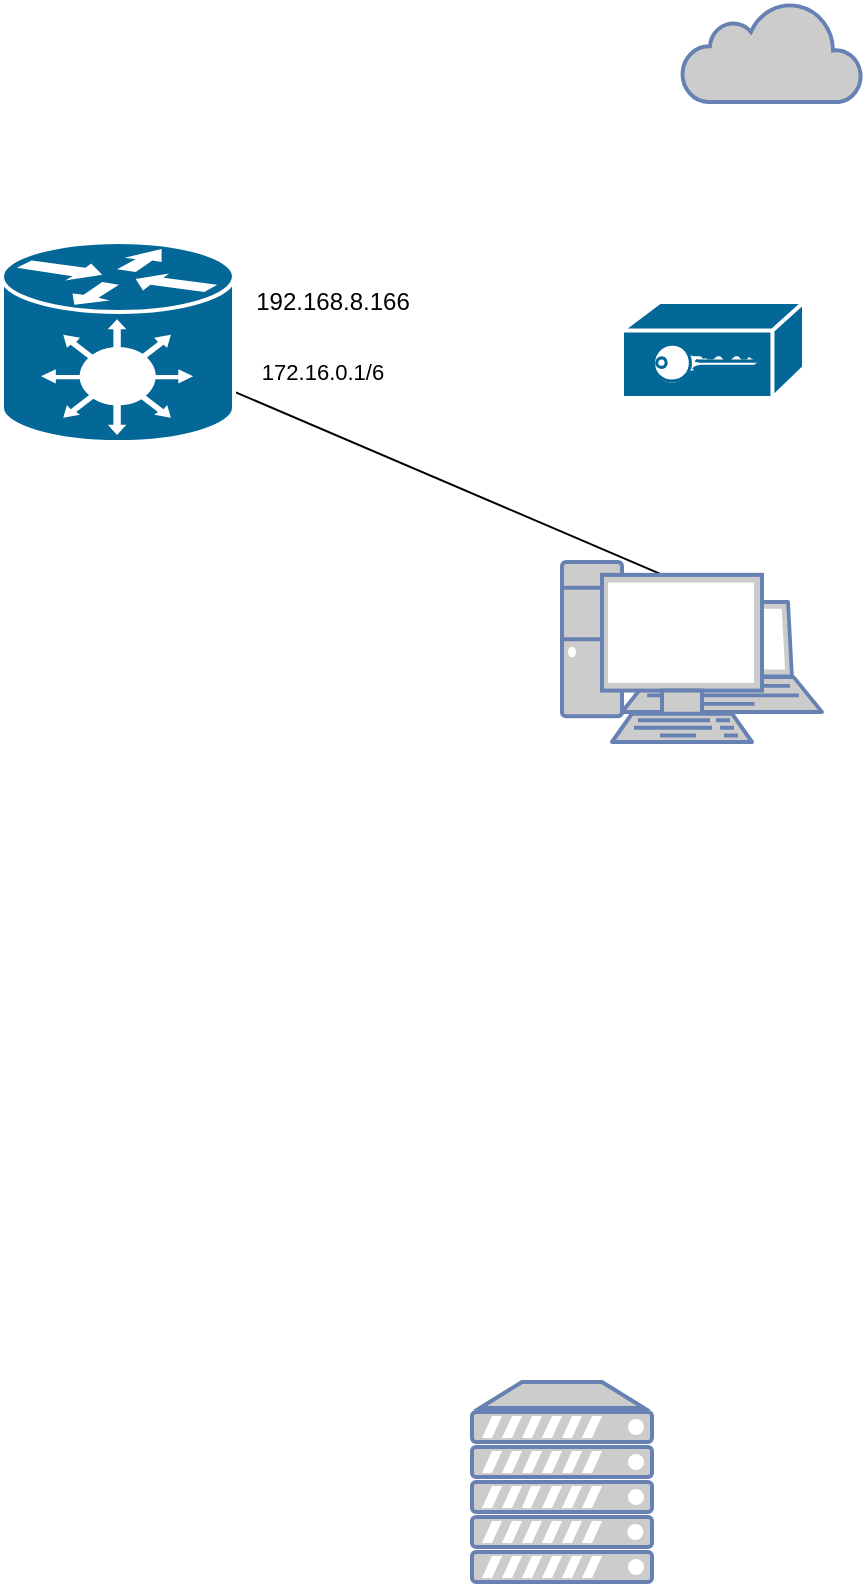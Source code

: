<mxfile version="13.9.9" type="github">
  <diagram name="Page-1" id="55a83fd1-7818-8e21-69c5-c3457e3827bb">
    <mxGraphModel dx="782" dy="404" grid="1" gridSize="10" guides="1" tooltips="1" connect="1" arrows="1" fold="1" page="1" pageScale="1" pageWidth="1169" pageHeight="827" background="#ffffff" math="0" shadow="0">
      <root>
        <mxCell id="0" />
        <mxCell id="1" parent="0" />
        <mxCell id="G7csEVz0UXpxjY1oYoXJ-6" value="" style="fontColor=#0066CC;verticalAlign=top;verticalLabelPosition=bottom;labelPosition=center;align=center;html=1;outlineConnect=0;fillColor=#CCCCCC;strokeColor=#6881B3;gradientColor=none;gradientDirection=north;strokeWidth=2;shape=mxgraph.networks.laptop;" vertex="1" parent="1">
          <mxGeometry x="660" y="350" width="100" height="55" as="geometry" />
        </mxCell>
        <mxCell id="G7csEVz0UXpxjY1oYoXJ-8" value="" style="fontColor=#0066CC;verticalAlign=top;verticalLabelPosition=bottom;labelPosition=center;align=center;html=1;outlineConnect=0;fillColor=#CCCCCC;strokeColor=#6881B3;gradientColor=none;gradientDirection=north;strokeWidth=2;shape=mxgraph.networks.server;" vertex="1" parent="1">
          <mxGeometry x="585" y="740" width="90" height="100" as="geometry" />
        </mxCell>
        <mxCell id="G7csEVz0UXpxjY1oYoXJ-17" style="orthogonalLoop=1;jettySize=auto;html=1;exitX=0.5;exitY=0.07;exitDx=0;exitDy=0;exitPerimeter=0;endArrow=oval;endFill=1;shadow=0;sketch=0;rounded=0;endSize=0;startSize=0;startArrow=oval;startFill=1;" edge="1" parent="1" source="G7csEVz0UXpxjY1oYoXJ-18" target="G7csEVz0UXpxjY1oYoXJ-20">
          <mxGeometry relative="1" as="geometry">
            <mxPoint x="480" y="240" as="targetPoint" />
          </mxGeometry>
        </mxCell>
        <mxCell id="G7csEVz0UXpxjY1oYoXJ-18" value="" style="fontColor=#0066CC;verticalAlign=top;verticalLabelPosition=bottom;labelPosition=center;align=center;html=1;outlineConnect=0;fillColor=#CCCCCC;strokeColor=#6881B3;gradientColor=none;gradientDirection=north;strokeWidth=2;shape=mxgraph.networks.pc;" vertex="1" parent="1">
          <mxGeometry x="630" y="330" width="100" height="90" as="geometry" />
        </mxCell>
        <mxCell id="G7csEVz0UXpxjY1oYoXJ-19" value="" style="html=1;outlineConnect=0;fillColor=#CCCCCC;strokeColor=#6881B3;gradientColor=none;gradientDirection=north;strokeWidth=2;shape=mxgraph.networks.cloud;fontColor=#ffffff;" vertex="1" parent="1">
          <mxGeometry x="690" y="50" width="90" height="50" as="geometry" />
        </mxCell>
        <mxCell id="G7csEVz0UXpxjY1oYoXJ-20" value="" style="shape=mxgraph.cisco.hubs_and_gateways.generic_gateway;html=1;pointerEvents=1;dashed=0;fillColor=#036897;strokeColor=#ffffff;strokeWidth=2;verticalLabelPosition=bottom;verticalAlign=top;align=center;outlineConnect=0;" vertex="1" parent="1">
          <mxGeometry x="350" y="170" width="116" height="100" as="geometry" />
        </mxCell>
        <mxCell id="G7csEVz0UXpxjY1oYoXJ-21" value="" style="shape=mxgraph.cisco.hubs_and_gateways.vpn_gateway;html=1;pointerEvents=1;dashed=0;fillColor=#036897;strokeColor=#ffffff;strokeWidth=2;verticalLabelPosition=bottom;verticalAlign=top;align=center;outlineConnect=0;" vertex="1" parent="1">
          <mxGeometry x="660" y="200" width="91" height="48" as="geometry" />
        </mxCell>
        <mxCell id="G7csEVz0UXpxjY1oYoXJ-22" value="172.16.0.1/6" style="edgeLabel;html=1;align=center;verticalAlign=middle;resizable=0;points=[];" vertex="1" connectable="0" parent="1">
          <mxGeometry x="510.005" y="235.0" as="geometry" />
        </mxCell>
        <mxCell id="G7csEVz0UXpxjY1oYoXJ-23" value="&lt;div&gt;192.168.8.166&lt;/div&gt;" style="text;html=1;align=center;verticalAlign=middle;resizable=0;points=[];autosize=1;" vertex="1" parent="1">
          <mxGeometry x="470" y="190" width="90" height="20" as="geometry" />
        </mxCell>
      </root>
    </mxGraphModel>
  </diagram>
</mxfile>
